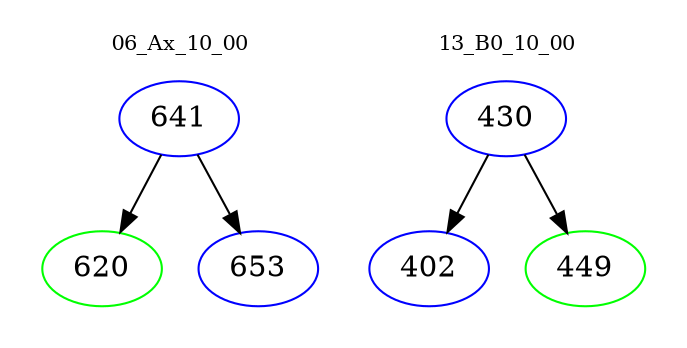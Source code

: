 digraph{
subgraph cluster_0 {
color = white
label = "06_Ax_10_00";
fontsize=10;
T0_641 [label="641", color="blue"]
T0_641 -> T0_620 [color="black"]
T0_620 [label="620", color="green"]
T0_641 -> T0_653 [color="black"]
T0_653 [label="653", color="blue"]
}
subgraph cluster_1 {
color = white
label = "13_B0_10_00";
fontsize=10;
T1_430 [label="430", color="blue"]
T1_430 -> T1_402 [color="black"]
T1_402 [label="402", color="blue"]
T1_430 -> T1_449 [color="black"]
T1_449 [label="449", color="green"]
}
}
